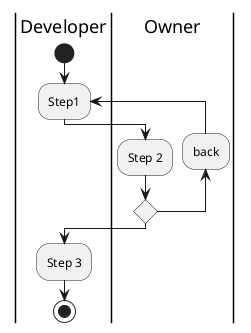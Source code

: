 {
  "sha1": "ihejfh109q7rqcvhttv49mmzdq6neii",
  "insertion": {
    "when": "2024-06-03T18:59:30.730Z",
    "url": "https://forum.plantuml.net/14473/backward-in-activity-beta-break-in-swim-lanes?show=14648#a14648",
    "user": "plantuml@gmail.com"
  }
}
@startuml
|Developer|
start
repeat :Step1;
|Owner|
:Step 2;
backward :back;
repeat while
|Developer|
:Step 3;
stop
@enduml
